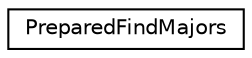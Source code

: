 digraph "Graphical Class Hierarchy"
{
  edge [fontname="Helvetica",fontsize="10",labelfontname="Helvetica",labelfontsize="10"];
  node [fontname="Helvetica",fontsize="10",shape=record];
  rankdir="LR";
  Node0 [label="PreparedFindMajors",height=0.2,width=0.4,color="black", fillcolor="white", style="filled",URL="$classPreparedFindMajors.html"];
}

